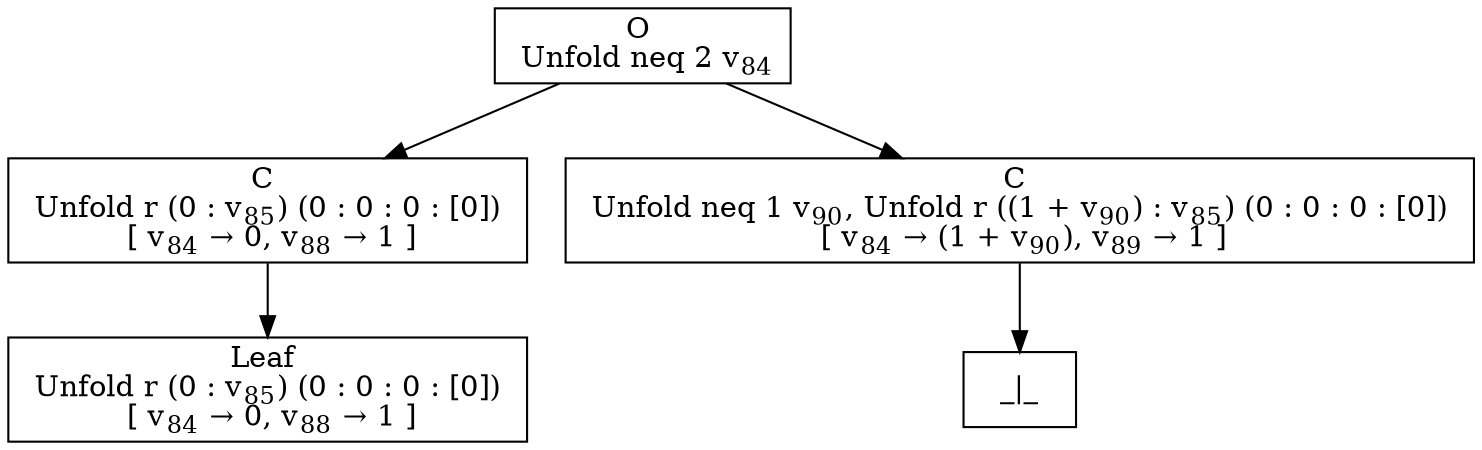digraph {
    graph [rankdir=TB
          ,bgcolor=transparent];
    node [shape=box
         ,fillcolor=white
         ,style=filled];
    0 [label=<O <BR/> Unfold neq 2 v<SUB>84</SUB>>];
    1 [label=<C <BR/> Unfold r (0 : v<SUB>85</SUB>) (0 : 0 : 0 : [0]) <BR/>  [ v<SUB>84</SUB> &rarr; 0, v<SUB>88</SUB> &rarr; 1 ] >];
    2 [label=<C <BR/> Unfold neq 1 v<SUB>90</SUB>, Unfold r ((1 + v<SUB>90</SUB>) : v<SUB>85</SUB>) (0 : 0 : 0 : [0]) <BR/>  [ v<SUB>84</SUB> &rarr; (1 + v<SUB>90</SUB>), v<SUB>89</SUB> &rarr; 1 ] >];
    3 [label=<Leaf <BR/> Unfold r (0 : v<SUB>85</SUB>) (0 : 0 : 0 : [0]) <BR/>  [ v<SUB>84</SUB> &rarr; 0, v<SUB>88</SUB> &rarr; 1 ] >];
    4 [label=<_|_>];
    0 -> 1 [label=""];
    0 -> 2 [label=""];
    1 -> 3 [label=""];
    2 -> 4 [label=""];
}